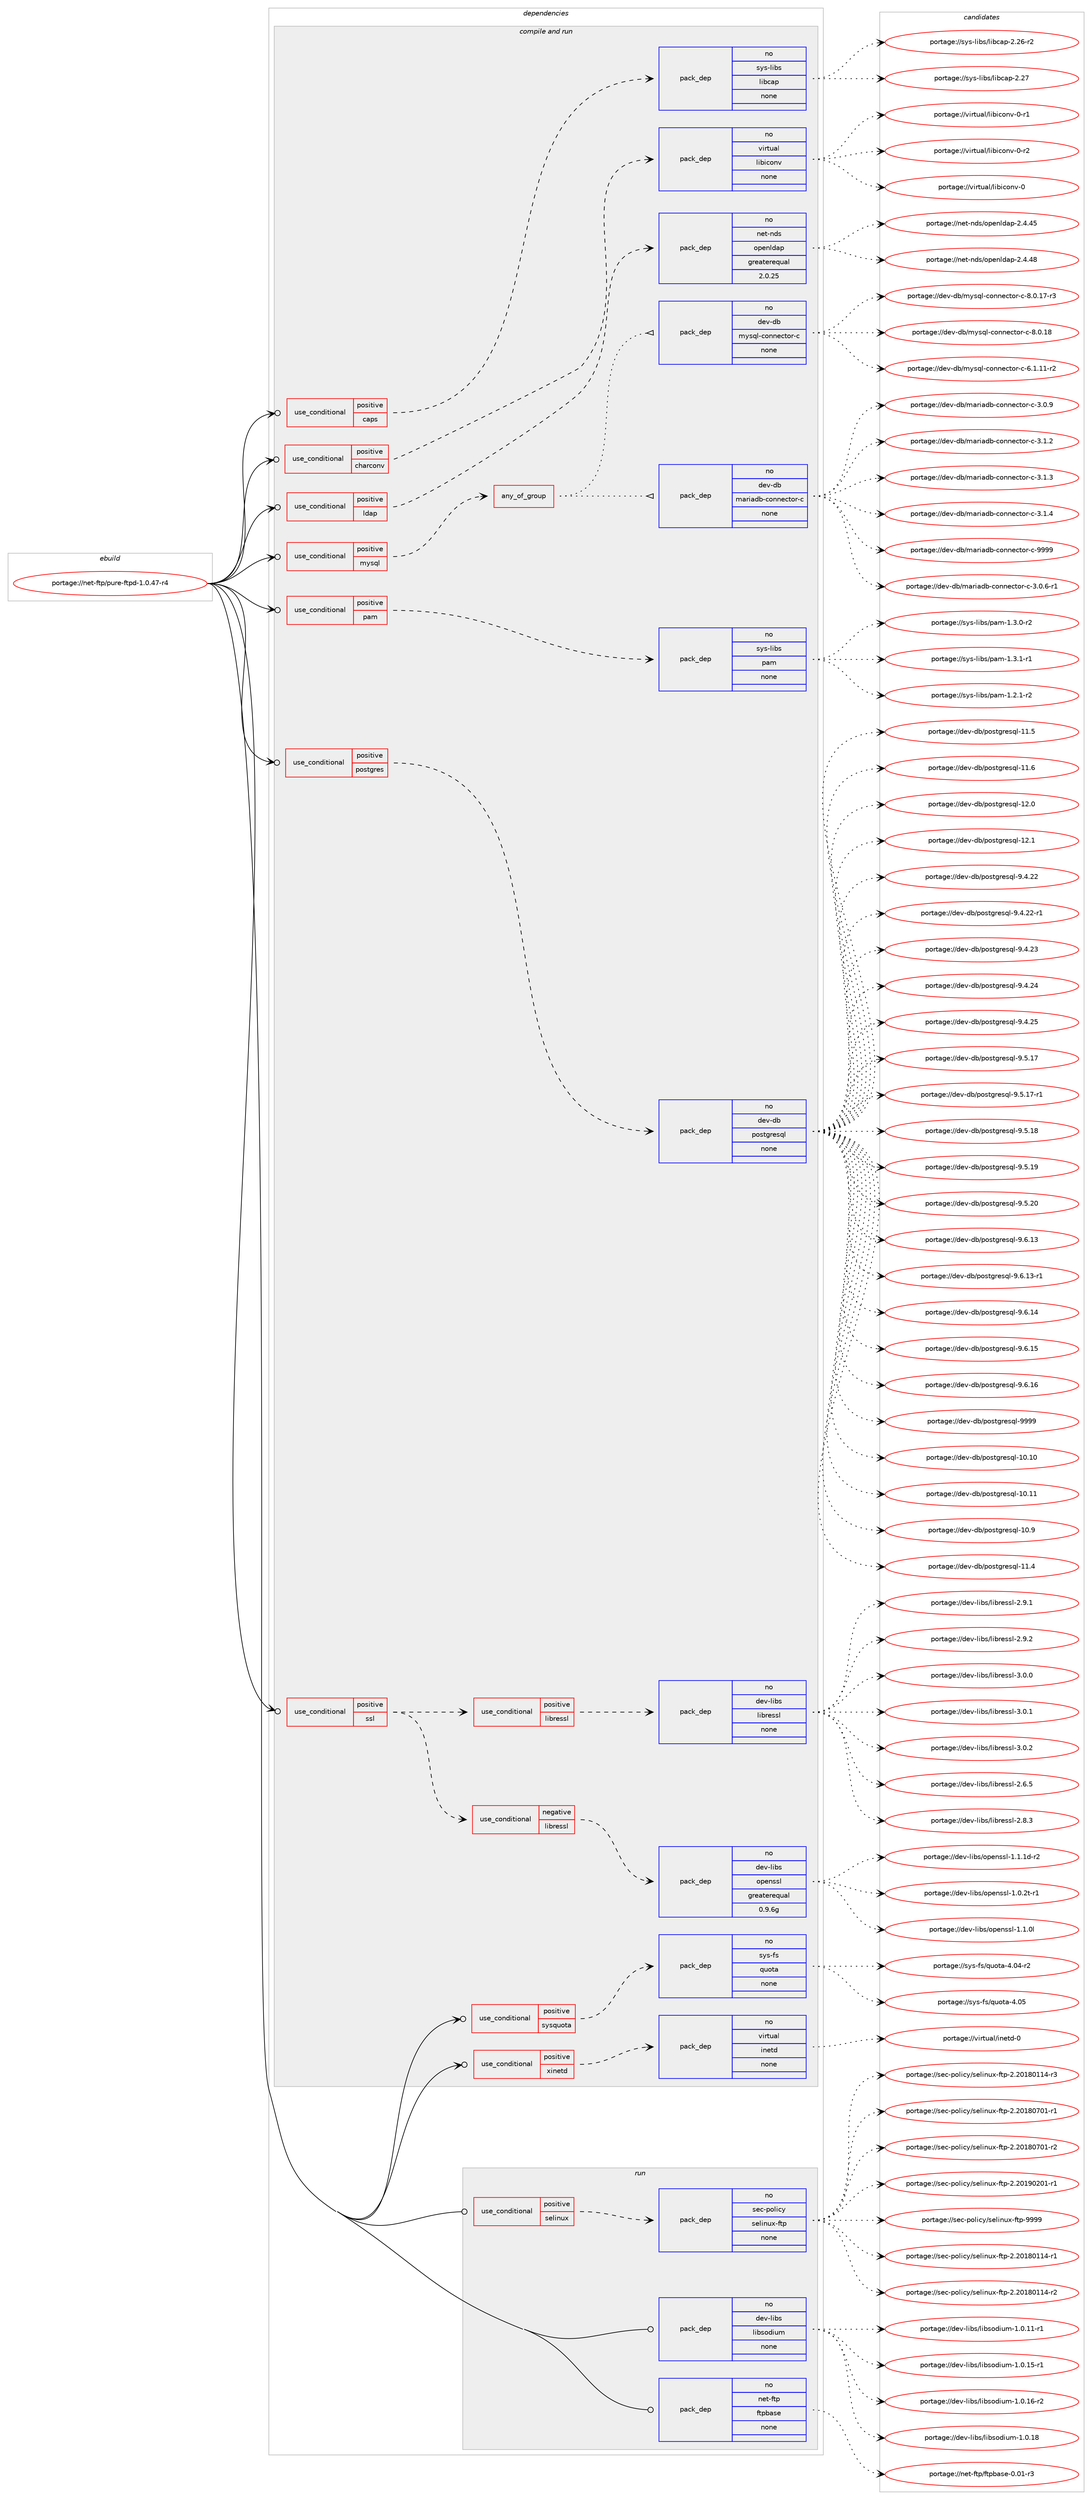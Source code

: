 digraph prolog {

# *************
# Graph options
# *************

newrank=true;
concentrate=true;
compound=true;
graph [rankdir=LR,fontname=Helvetica,fontsize=10,ranksep=1.5];#, ranksep=2.5, nodesep=0.2];
edge  [arrowhead=vee];
node  [fontname=Helvetica,fontsize=10];

# **********
# The ebuild
# **********

subgraph cluster_leftcol {
color=gray;
rank=same;
label=<<i>ebuild</i>>;
id [label="portage://net-ftp/pure-ftpd-1.0.47-r4", color=red, width=4, href="../net-ftp/pure-ftpd-1.0.47-r4.svg"];
}

# ****************
# The dependencies
# ****************

subgraph cluster_midcol {
color=gray;
label=<<i>dependencies</i>>;
subgraph cluster_compile {
fillcolor="#eeeeee";
style=filled;
label=<<i>compile</i>>;
}
subgraph cluster_compileandrun {
fillcolor="#eeeeee";
style=filled;
label=<<i>compile and run</i>>;
subgraph cond88692 {
dependency354654 [label=<<TABLE BORDER="0" CELLBORDER="1" CELLSPACING="0" CELLPADDING="4"><TR><TD ROWSPAN="3" CELLPADDING="10">use_conditional</TD></TR><TR><TD>positive</TD></TR><TR><TD>caps</TD></TR></TABLE>>, shape=none, color=red];
subgraph pack260092 {
dependency354655 [label=<<TABLE BORDER="0" CELLBORDER="1" CELLSPACING="0" CELLPADDING="4" WIDTH="220"><TR><TD ROWSPAN="6" CELLPADDING="30">pack_dep</TD></TR><TR><TD WIDTH="110">no</TD></TR><TR><TD>sys-libs</TD></TR><TR><TD>libcap</TD></TR><TR><TD>none</TD></TR><TR><TD></TD></TR></TABLE>>, shape=none, color=blue];
}
dependency354654:e -> dependency354655:w [weight=20,style="dashed",arrowhead="vee"];
}
id:e -> dependency354654:w [weight=20,style="solid",arrowhead="odotvee"];
subgraph cond88693 {
dependency354656 [label=<<TABLE BORDER="0" CELLBORDER="1" CELLSPACING="0" CELLPADDING="4"><TR><TD ROWSPAN="3" CELLPADDING="10">use_conditional</TD></TR><TR><TD>positive</TD></TR><TR><TD>charconv</TD></TR></TABLE>>, shape=none, color=red];
subgraph pack260093 {
dependency354657 [label=<<TABLE BORDER="0" CELLBORDER="1" CELLSPACING="0" CELLPADDING="4" WIDTH="220"><TR><TD ROWSPAN="6" CELLPADDING="30">pack_dep</TD></TR><TR><TD WIDTH="110">no</TD></TR><TR><TD>virtual</TD></TR><TR><TD>libiconv</TD></TR><TR><TD>none</TD></TR><TR><TD></TD></TR></TABLE>>, shape=none, color=blue];
}
dependency354656:e -> dependency354657:w [weight=20,style="dashed",arrowhead="vee"];
}
id:e -> dependency354656:w [weight=20,style="solid",arrowhead="odotvee"];
subgraph cond88694 {
dependency354658 [label=<<TABLE BORDER="0" CELLBORDER="1" CELLSPACING="0" CELLPADDING="4"><TR><TD ROWSPAN="3" CELLPADDING="10">use_conditional</TD></TR><TR><TD>positive</TD></TR><TR><TD>ldap</TD></TR></TABLE>>, shape=none, color=red];
subgraph pack260094 {
dependency354659 [label=<<TABLE BORDER="0" CELLBORDER="1" CELLSPACING="0" CELLPADDING="4" WIDTH="220"><TR><TD ROWSPAN="6" CELLPADDING="30">pack_dep</TD></TR><TR><TD WIDTH="110">no</TD></TR><TR><TD>net-nds</TD></TR><TR><TD>openldap</TD></TR><TR><TD>greaterequal</TD></TR><TR><TD>2.0.25</TD></TR></TABLE>>, shape=none, color=blue];
}
dependency354658:e -> dependency354659:w [weight=20,style="dashed",arrowhead="vee"];
}
id:e -> dependency354658:w [weight=20,style="solid",arrowhead="odotvee"];
subgraph cond88695 {
dependency354660 [label=<<TABLE BORDER="0" CELLBORDER="1" CELLSPACING="0" CELLPADDING="4"><TR><TD ROWSPAN="3" CELLPADDING="10">use_conditional</TD></TR><TR><TD>positive</TD></TR><TR><TD>mysql</TD></TR></TABLE>>, shape=none, color=red];
subgraph any5719 {
dependency354661 [label=<<TABLE BORDER="0" CELLBORDER="1" CELLSPACING="0" CELLPADDING="4"><TR><TD CELLPADDING="10">any_of_group</TD></TR></TABLE>>, shape=none, color=red];subgraph pack260095 {
dependency354662 [label=<<TABLE BORDER="0" CELLBORDER="1" CELLSPACING="0" CELLPADDING="4" WIDTH="220"><TR><TD ROWSPAN="6" CELLPADDING="30">pack_dep</TD></TR><TR><TD WIDTH="110">no</TD></TR><TR><TD>dev-db</TD></TR><TR><TD>mariadb-connector-c</TD></TR><TR><TD>none</TD></TR><TR><TD></TD></TR></TABLE>>, shape=none, color=blue];
}
dependency354661:e -> dependency354662:w [weight=20,style="dotted",arrowhead="oinv"];
subgraph pack260096 {
dependency354663 [label=<<TABLE BORDER="0" CELLBORDER="1" CELLSPACING="0" CELLPADDING="4" WIDTH="220"><TR><TD ROWSPAN="6" CELLPADDING="30">pack_dep</TD></TR><TR><TD WIDTH="110">no</TD></TR><TR><TD>dev-db</TD></TR><TR><TD>mysql-connector-c</TD></TR><TR><TD>none</TD></TR><TR><TD></TD></TR></TABLE>>, shape=none, color=blue];
}
dependency354661:e -> dependency354663:w [weight=20,style="dotted",arrowhead="oinv"];
}
dependency354660:e -> dependency354661:w [weight=20,style="dashed",arrowhead="vee"];
}
id:e -> dependency354660:w [weight=20,style="solid",arrowhead="odotvee"];
subgraph cond88696 {
dependency354664 [label=<<TABLE BORDER="0" CELLBORDER="1" CELLSPACING="0" CELLPADDING="4"><TR><TD ROWSPAN="3" CELLPADDING="10">use_conditional</TD></TR><TR><TD>positive</TD></TR><TR><TD>pam</TD></TR></TABLE>>, shape=none, color=red];
subgraph pack260097 {
dependency354665 [label=<<TABLE BORDER="0" CELLBORDER="1" CELLSPACING="0" CELLPADDING="4" WIDTH="220"><TR><TD ROWSPAN="6" CELLPADDING="30">pack_dep</TD></TR><TR><TD WIDTH="110">no</TD></TR><TR><TD>sys-libs</TD></TR><TR><TD>pam</TD></TR><TR><TD>none</TD></TR><TR><TD></TD></TR></TABLE>>, shape=none, color=blue];
}
dependency354664:e -> dependency354665:w [weight=20,style="dashed",arrowhead="vee"];
}
id:e -> dependency354664:w [weight=20,style="solid",arrowhead="odotvee"];
subgraph cond88697 {
dependency354666 [label=<<TABLE BORDER="0" CELLBORDER="1" CELLSPACING="0" CELLPADDING="4"><TR><TD ROWSPAN="3" CELLPADDING="10">use_conditional</TD></TR><TR><TD>positive</TD></TR><TR><TD>postgres</TD></TR></TABLE>>, shape=none, color=red];
subgraph pack260098 {
dependency354667 [label=<<TABLE BORDER="0" CELLBORDER="1" CELLSPACING="0" CELLPADDING="4" WIDTH="220"><TR><TD ROWSPAN="6" CELLPADDING="30">pack_dep</TD></TR><TR><TD WIDTH="110">no</TD></TR><TR><TD>dev-db</TD></TR><TR><TD>postgresql</TD></TR><TR><TD>none</TD></TR><TR><TD></TD></TR></TABLE>>, shape=none, color=blue];
}
dependency354666:e -> dependency354667:w [weight=20,style="dashed",arrowhead="vee"];
}
id:e -> dependency354666:w [weight=20,style="solid",arrowhead="odotvee"];
subgraph cond88698 {
dependency354668 [label=<<TABLE BORDER="0" CELLBORDER="1" CELLSPACING="0" CELLPADDING="4"><TR><TD ROWSPAN="3" CELLPADDING="10">use_conditional</TD></TR><TR><TD>positive</TD></TR><TR><TD>ssl</TD></TR></TABLE>>, shape=none, color=red];
subgraph cond88699 {
dependency354669 [label=<<TABLE BORDER="0" CELLBORDER="1" CELLSPACING="0" CELLPADDING="4"><TR><TD ROWSPAN="3" CELLPADDING="10">use_conditional</TD></TR><TR><TD>negative</TD></TR><TR><TD>libressl</TD></TR></TABLE>>, shape=none, color=red];
subgraph pack260099 {
dependency354670 [label=<<TABLE BORDER="0" CELLBORDER="1" CELLSPACING="0" CELLPADDING="4" WIDTH="220"><TR><TD ROWSPAN="6" CELLPADDING="30">pack_dep</TD></TR><TR><TD WIDTH="110">no</TD></TR><TR><TD>dev-libs</TD></TR><TR><TD>openssl</TD></TR><TR><TD>greaterequal</TD></TR><TR><TD>0.9.6g</TD></TR></TABLE>>, shape=none, color=blue];
}
dependency354669:e -> dependency354670:w [weight=20,style="dashed",arrowhead="vee"];
}
dependency354668:e -> dependency354669:w [weight=20,style="dashed",arrowhead="vee"];
subgraph cond88700 {
dependency354671 [label=<<TABLE BORDER="0" CELLBORDER="1" CELLSPACING="0" CELLPADDING="4"><TR><TD ROWSPAN="3" CELLPADDING="10">use_conditional</TD></TR><TR><TD>positive</TD></TR><TR><TD>libressl</TD></TR></TABLE>>, shape=none, color=red];
subgraph pack260100 {
dependency354672 [label=<<TABLE BORDER="0" CELLBORDER="1" CELLSPACING="0" CELLPADDING="4" WIDTH="220"><TR><TD ROWSPAN="6" CELLPADDING="30">pack_dep</TD></TR><TR><TD WIDTH="110">no</TD></TR><TR><TD>dev-libs</TD></TR><TR><TD>libressl</TD></TR><TR><TD>none</TD></TR><TR><TD></TD></TR></TABLE>>, shape=none, color=blue];
}
dependency354671:e -> dependency354672:w [weight=20,style="dashed",arrowhead="vee"];
}
dependency354668:e -> dependency354671:w [weight=20,style="dashed",arrowhead="vee"];
}
id:e -> dependency354668:w [weight=20,style="solid",arrowhead="odotvee"];
subgraph cond88701 {
dependency354673 [label=<<TABLE BORDER="0" CELLBORDER="1" CELLSPACING="0" CELLPADDING="4"><TR><TD ROWSPAN="3" CELLPADDING="10">use_conditional</TD></TR><TR><TD>positive</TD></TR><TR><TD>sysquota</TD></TR></TABLE>>, shape=none, color=red];
subgraph pack260101 {
dependency354674 [label=<<TABLE BORDER="0" CELLBORDER="1" CELLSPACING="0" CELLPADDING="4" WIDTH="220"><TR><TD ROWSPAN="6" CELLPADDING="30">pack_dep</TD></TR><TR><TD WIDTH="110">no</TD></TR><TR><TD>sys-fs</TD></TR><TR><TD>quota</TD></TR><TR><TD>none</TD></TR><TR><TD></TD></TR></TABLE>>, shape=none, color=blue];
}
dependency354673:e -> dependency354674:w [weight=20,style="dashed",arrowhead="vee"];
}
id:e -> dependency354673:w [weight=20,style="solid",arrowhead="odotvee"];
subgraph cond88702 {
dependency354675 [label=<<TABLE BORDER="0" CELLBORDER="1" CELLSPACING="0" CELLPADDING="4"><TR><TD ROWSPAN="3" CELLPADDING="10">use_conditional</TD></TR><TR><TD>positive</TD></TR><TR><TD>xinetd</TD></TR></TABLE>>, shape=none, color=red];
subgraph pack260102 {
dependency354676 [label=<<TABLE BORDER="0" CELLBORDER="1" CELLSPACING="0" CELLPADDING="4" WIDTH="220"><TR><TD ROWSPAN="6" CELLPADDING="30">pack_dep</TD></TR><TR><TD WIDTH="110">no</TD></TR><TR><TD>virtual</TD></TR><TR><TD>inetd</TD></TR><TR><TD>none</TD></TR><TR><TD></TD></TR></TABLE>>, shape=none, color=blue];
}
dependency354675:e -> dependency354676:w [weight=20,style="dashed",arrowhead="vee"];
}
id:e -> dependency354675:w [weight=20,style="solid",arrowhead="odotvee"];
}
subgraph cluster_run {
fillcolor="#eeeeee";
style=filled;
label=<<i>run</i>>;
subgraph cond88703 {
dependency354677 [label=<<TABLE BORDER="0" CELLBORDER="1" CELLSPACING="0" CELLPADDING="4"><TR><TD ROWSPAN="3" CELLPADDING="10">use_conditional</TD></TR><TR><TD>positive</TD></TR><TR><TD>selinux</TD></TR></TABLE>>, shape=none, color=red];
subgraph pack260103 {
dependency354678 [label=<<TABLE BORDER="0" CELLBORDER="1" CELLSPACING="0" CELLPADDING="4" WIDTH="220"><TR><TD ROWSPAN="6" CELLPADDING="30">pack_dep</TD></TR><TR><TD WIDTH="110">no</TD></TR><TR><TD>sec-policy</TD></TR><TR><TD>selinux-ftp</TD></TR><TR><TD>none</TD></TR><TR><TD></TD></TR></TABLE>>, shape=none, color=blue];
}
dependency354677:e -> dependency354678:w [weight=20,style="dashed",arrowhead="vee"];
}
id:e -> dependency354677:w [weight=20,style="solid",arrowhead="odot"];
subgraph pack260104 {
dependency354679 [label=<<TABLE BORDER="0" CELLBORDER="1" CELLSPACING="0" CELLPADDING="4" WIDTH="220"><TR><TD ROWSPAN="6" CELLPADDING="30">pack_dep</TD></TR><TR><TD WIDTH="110">no</TD></TR><TR><TD>dev-libs</TD></TR><TR><TD>libsodium</TD></TR><TR><TD>none</TD></TR><TR><TD></TD></TR></TABLE>>, shape=none, color=blue];
}
id:e -> dependency354679:w [weight=20,style="solid",arrowhead="odot"];
subgraph pack260105 {
dependency354680 [label=<<TABLE BORDER="0" CELLBORDER="1" CELLSPACING="0" CELLPADDING="4" WIDTH="220"><TR><TD ROWSPAN="6" CELLPADDING="30">pack_dep</TD></TR><TR><TD WIDTH="110">no</TD></TR><TR><TD>net-ftp</TD></TR><TR><TD>ftpbase</TD></TR><TR><TD>none</TD></TR><TR><TD></TD></TR></TABLE>>, shape=none, color=blue];
}
id:e -> dependency354680:w [weight=20,style="solid",arrowhead="odot"];
}
}

# **************
# The candidates
# **************

subgraph cluster_choices {
rank=same;
color=gray;
label=<<i>candidates</i>>;

subgraph choice260092 {
color=black;
nodesep=1;
choiceportage11512111545108105981154710810598999711245504650544511450 [label="portage://sys-libs/libcap-2.26-r2", color=red, width=4,href="../sys-libs/libcap-2.26-r2.svg"];
choiceportage1151211154510810598115471081059899971124550465055 [label="portage://sys-libs/libcap-2.27", color=red, width=4,href="../sys-libs/libcap-2.27.svg"];
dependency354655:e -> choiceportage11512111545108105981154710810598999711245504650544511450:w [style=dotted,weight="100"];
dependency354655:e -> choiceportage1151211154510810598115471081059899971124550465055:w [style=dotted,weight="100"];
}
subgraph choice260093 {
color=black;
nodesep=1;
choiceportage118105114116117971084710810598105991111101184548 [label="portage://virtual/libiconv-0", color=red, width=4,href="../virtual/libiconv-0.svg"];
choiceportage1181051141161179710847108105981059911111011845484511449 [label="portage://virtual/libiconv-0-r1", color=red, width=4,href="../virtual/libiconv-0-r1.svg"];
choiceportage1181051141161179710847108105981059911111011845484511450 [label="portage://virtual/libiconv-0-r2", color=red, width=4,href="../virtual/libiconv-0-r2.svg"];
dependency354657:e -> choiceportage118105114116117971084710810598105991111101184548:w [style=dotted,weight="100"];
dependency354657:e -> choiceportage1181051141161179710847108105981059911111011845484511449:w [style=dotted,weight="100"];
dependency354657:e -> choiceportage1181051141161179710847108105981059911111011845484511450:w [style=dotted,weight="100"];
}
subgraph choice260094 {
color=black;
nodesep=1;
choiceportage11010111645110100115471111121011101081009711245504652465253 [label="portage://net-nds/openldap-2.4.45", color=red, width=4,href="../net-nds/openldap-2.4.45.svg"];
choiceportage11010111645110100115471111121011101081009711245504652465256 [label="portage://net-nds/openldap-2.4.48", color=red, width=4,href="../net-nds/openldap-2.4.48.svg"];
dependency354659:e -> choiceportage11010111645110100115471111121011101081009711245504652465253:w [style=dotted,weight="100"];
dependency354659:e -> choiceportage11010111645110100115471111121011101081009711245504652465256:w [style=dotted,weight="100"];
}
subgraph choice260095 {
color=black;
nodesep=1;
choiceportage10010111845100984710997114105971009845991111101101019911611111445994551464846544511449 [label="portage://dev-db/mariadb-connector-c-3.0.6-r1", color=red, width=4,href="../dev-db/mariadb-connector-c-3.0.6-r1.svg"];
choiceportage1001011184510098471099711410597100984599111110110101991161111144599455146484657 [label="portage://dev-db/mariadb-connector-c-3.0.9", color=red, width=4,href="../dev-db/mariadb-connector-c-3.0.9.svg"];
choiceportage1001011184510098471099711410597100984599111110110101991161111144599455146494650 [label="portage://dev-db/mariadb-connector-c-3.1.2", color=red, width=4,href="../dev-db/mariadb-connector-c-3.1.2.svg"];
choiceportage1001011184510098471099711410597100984599111110110101991161111144599455146494651 [label="portage://dev-db/mariadb-connector-c-3.1.3", color=red, width=4,href="../dev-db/mariadb-connector-c-3.1.3.svg"];
choiceportage1001011184510098471099711410597100984599111110110101991161111144599455146494652 [label="portage://dev-db/mariadb-connector-c-3.1.4", color=red, width=4,href="../dev-db/mariadb-connector-c-3.1.4.svg"];
choiceportage10010111845100984710997114105971009845991111101101019911611111445994557575757 [label="portage://dev-db/mariadb-connector-c-9999", color=red, width=4,href="../dev-db/mariadb-connector-c-9999.svg"];
dependency354662:e -> choiceportage10010111845100984710997114105971009845991111101101019911611111445994551464846544511449:w [style=dotted,weight="100"];
dependency354662:e -> choiceportage1001011184510098471099711410597100984599111110110101991161111144599455146484657:w [style=dotted,weight="100"];
dependency354662:e -> choiceportage1001011184510098471099711410597100984599111110110101991161111144599455146494650:w [style=dotted,weight="100"];
dependency354662:e -> choiceportage1001011184510098471099711410597100984599111110110101991161111144599455146494651:w [style=dotted,weight="100"];
dependency354662:e -> choiceportage1001011184510098471099711410597100984599111110110101991161111144599455146494652:w [style=dotted,weight="100"];
dependency354662:e -> choiceportage10010111845100984710997114105971009845991111101101019911611111445994557575757:w [style=dotted,weight="100"];
}
subgraph choice260096 {
color=black;
nodesep=1;
choiceportage1001011184510098471091211151131084599111110110101991161111144599455446494649494511450 [label="portage://dev-db/mysql-connector-c-6.1.11-r2", color=red, width=4,href="../dev-db/mysql-connector-c-6.1.11-r2.svg"];
choiceportage1001011184510098471091211151131084599111110110101991161111144599455646484649554511451 [label="portage://dev-db/mysql-connector-c-8.0.17-r3", color=red, width=4,href="../dev-db/mysql-connector-c-8.0.17-r3.svg"];
choiceportage100101118451009847109121115113108459911111011010199116111114459945564648464956 [label="portage://dev-db/mysql-connector-c-8.0.18", color=red, width=4,href="../dev-db/mysql-connector-c-8.0.18.svg"];
dependency354663:e -> choiceportage1001011184510098471091211151131084599111110110101991161111144599455446494649494511450:w [style=dotted,weight="100"];
dependency354663:e -> choiceportage1001011184510098471091211151131084599111110110101991161111144599455646484649554511451:w [style=dotted,weight="100"];
dependency354663:e -> choiceportage100101118451009847109121115113108459911111011010199116111114459945564648464956:w [style=dotted,weight="100"];
}
subgraph choice260097 {
color=black;
nodesep=1;
choiceportage115121115451081059811547112971094549465046494511450 [label="portage://sys-libs/pam-1.2.1-r2", color=red, width=4,href="../sys-libs/pam-1.2.1-r2.svg"];
choiceportage115121115451081059811547112971094549465146484511450 [label="portage://sys-libs/pam-1.3.0-r2", color=red, width=4,href="../sys-libs/pam-1.3.0-r2.svg"];
choiceportage115121115451081059811547112971094549465146494511449 [label="portage://sys-libs/pam-1.3.1-r1", color=red, width=4,href="../sys-libs/pam-1.3.1-r1.svg"];
dependency354665:e -> choiceportage115121115451081059811547112971094549465046494511450:w [style=dotted,weight="100"];
dependency354665:e -> choiceportage115121115451081059811547112971094549465146484511450:w [style=dotted,weight="100"];
dependency354665:e -> choiceportage115121115451081059811547112971094549465146494511449:w [style=dotted,weight="100"];
}
subgraph choice260098 {
color=black;
nodesep=1;
choiceportage100101118451009847112111115116103114101115113108454948464948 [label="portage://dev-db/postgresql-10.10", color=red, width=4,href="../dev-db/postgresql-10.10.svg"];
choiceportage100101118451009847112111115116103114101115113108454948464949 [label="portage://dev-db/postgresql-10.11", color=red, width=4,href="../dev-db/postgresql-10.11.svg"];
choiceportage1001011184510098471121111151161031141011151131084549484657 [label="portage://dev-db/postgresql-10.9", color=red, width=4,href="../dev-db/postgresql-10.9.svg"];
choiceportage1001011184510098471121111151161031141011151131084549494652 [label="portage://dev-db/postgresql-11.4", color=red, width=4,href="../dev-db/postgresql-11.4.svg"];
choiceportage1001011184510098471121111151161031141011151131084549494653 [label="portage://dev-db/postgresql-11.5", color=red, width=4,href="../dev-db/postgresql-11.5.svg"];
choiceportage1001011184510098471121111151161031141011151131084549494654 [label="portage://dev-db/postgresql-11.6", color=red, width=4,href="../dev-db/postgresql-11.6.svg"];
choiceportage1001011184510098471121111151161031141011151131084549504648 [label="portage://dev-db/postgresql-12.0", color=red, width=4,href="../dev-db/postgresql-12.0.svg"];
choiceportage1001011184510098471121111151161031141011151131084549504649 [label="portage://dev-db/postgresql-12.1", color=red, width=4,href="../dev-db/postgresql-12.1.svg"];
choiceportage10010111845100984711211111511610311410111511310845574652465050 [label="portage://dev-db/postgresql-9.4.22", color=red, width=4,href="../dev-db/postgresql-9.4.22.svg"];
choiceportage100101118451009847112111115116103114101115113108455746524650504511449 [label="portage://dev-db/postgresql-9.4.22-r1", color=red, width=4,href="../dev-db/postgresql-9.4.22-r1.svg"];
choiceportage10010111845100984711211111511610311410111511310845574652465051 [label="portage://dev-db/postgresql-9.4.23", color=red, width=4,href="../dev-db/postgresql-9.4.23.svg"];
choiceportage10010111845100984711211111511610311410111511310845574652465052 [label="portage://dev-db/postgresql-9.4.24", color=red, width=4,href="../dev-db/postgresql-9.4.24.svg"];
choiceportage10010111845100984711211111511610311410111511310845574652465053 [label="portage://dev-db/postgresql-9.4.25", color=red, width=4,href="../dev-db/postgresql-9.4.25.svg"];
choiceportage10010111845100984711211111511610311410111511310845574653464955 [label="portage://dev-db/postgresql-9.5.17", color=red, width=4,href="../dev-db/postgresql-9.5.17.svg"];
choiceportage100101118451009847112111115116103114101115113108455746534649554511449 [label="portage://dev-db/postgresql-9.5.17-r1", color=red, width=4,href="../dev-db/postgresql-9.5.17-r1.svg"];
choiceportage10010111845100984711211111511610311410111511310845574653464956 [label="portage://dev-db/postgresql-9.5.18", color=red, width=4,href="../dev-db/postgresql-9.5.18.svg"];
choiceportage10010111845100984711211111511610311410111511310845574653464957 [label="portage://dev-db/postgresql-9.5.19", color=red, width=4,href="../dev-db/postgresql-9.5.19.svg"];
choiceportage10010111845100984711211111511610311410111511310845574653465048 [label="portage://dev-db/postgresql-9.5.20", color=red, width=4,href="../dev-db/postgresql-9.5.20.svg"];
choiceportage10010111845100984711211111511610311410111511310845574654464951 [label="portage://dev-db/postgresql-9.6.13", color=red, width=4,href="../dev-db/postgresql-9.6.13.svg"];
choiceportage100101118451009847112111115116103114101115113108455746544649514511449 [label="portage://dev-db/postgresql-9.6.13-r1", color=red, width=4,href="../dev-db/postgresql-9.6.13-r1.svg"];
choiceportage10010111845100984711211111511610311410111511310845574654464952 [label="portage://dev-db/postgresql-9.6.14", color=red, width=4,href="../dev-db/postgresql-9.6.14.svg"];
choiceportage10010111845100984711211111511610311410111511310845574654464953 [label="portage://dev-db/postgresql-9.6.15", color=red, width=4,href="../dev-db/postgresql-9.6.15.svg"];
choiceportage10010111845100984711211111511610311410111511310845574654464954 [label="portage://dev-db/postgresql-9.6.16", color=red, width=4,href="../dev-db/postgresql-9.6.16.svg"];
choiceportage1001011184510098471121111151161031141011151131084557575757 [label="portage://dev-db/postgresql-9999", color=red, width=4,href="../dev-db/postgresql-9999.svg"];
dependency354667:e -> choiceportage100101118451009847112111115116103114101115113108454948464948:w [style=dotted,weight="100"];
dependency354667:e -> choiceportage100101118451009847112111115116103114101115113108454948464949:w [style=dotted,weight="100"];
dependency354667:e -> choiceportage1001011184510098471121111151161031141011151131084549484657:w [style=dotted,weight="100"];
dependency354667:e -> choiceportage1001011184510098471121111151161031141011151131084549494652:w [style=dotted,weight="100"];
dependency354667:e -> choiceportage1001011184510098471121111151161031141011151131084549494653:w [style=dotted,weight="100"];
dependency354667:e -> choiceportage1001011184510098471121111151161031141011151131084549494654:w [style=dotted,weight="100"];
dependency354667:e -> choiceportage1001011184510098471121111151161031141011151131084549504648:w [style=dotted,weight="100"];
dependency354667:e -> choiceportage1001011184510098471121111151161031141011151131084549504649:w [style=dotted,weight="100"];
dependency354667:e -> choiceportage10010111845100984711211111511610311410111511310845574652465050:w [style=dotted,weight="100"];
dependency354667:e -> choiceportage100101118451009847112111115116103114101115113108455746524650504511449:w [style=dotted,weight="100"];
dependency354667:e -> choiceportage10010111845100984711211111511610311410111511310845574652465051:w [style=dotted,weight="100"];
dependency354667:e -> choiceportage10010111845100984711211111511610311410111511310845574652465052:w [style=dotted,weight="100"];
dependency354667:e -> choiceportage10010111845100984711211111511610311410111511310845574652465053:w [style=dotted,weight="100"];
dependency354667:e -> choiceportage10010111845100984711211111511610311410111511310845574653464955:w [style=dotted,weight="100"];
dependency354667:e -> choiceportage100101118451009847112111115116103114101115113108455746534649554511449:w [style=dotted,weight="100"];
dependency354667:e -> choiceportage10010111845100984711211111511610311410111511310845574653464956:w [style=dotted,weight="100"];
dependency354667:e -> choiceportage10010111845100984711211111511610311410111511310845574653464957:w [style=dotted,weight="100"];
dependency354667:e -> choiceportage10010111845100984711211111511610311410111511310845574653465048:w [style=dotted,weight="100"];
dependency354667:e -> choiceportage10010111845100984711211111511610311410111511310845574654464951:w [style=dotted,weight="100"];
dependency354667:e -> choiceportage100101118451009847112111115116103114101115113108455746544649514511449:w [style=dotted,weight="100"];
dependency354667:e -> choiceportage10010111845100984711211111511610311410111511310845574654464952:w [style=dotted,weight="100"];
dependency354667:e -> choiceportage10010111845100984711211111511610311410111511310845574654464953:w [style=dotted,weight="100"];
dependency354667:e -> choiceportage10010111845100984711211111511610311410111511310845574654464954:w [style=dotted,weight="100"];
dependency354667:e -> choiceportage1001011184510098471121111151161031141011151131084557575757:w [style=dotted,weight="100"];
}
subgraph choice260099 {
color=black;
nodesep=1;
choiceportage1001011184510810598115471111121011101151151084549464846501164511449 [label="portage://dev-libs/openssl-1.0.2t-r1", color=red, width=4,href="../dev-libs/openssl-1.0.2t-r1.svg"];
choiceportage100101118451081059811547111112101110115115108454946494648108 [label="portage://dev-libs/openssl-1.1.0l", color=red, width=4,href="../dev-libs/openssl-1.1.0l.svg"];
choiceportage1001011184510810598115471111121011101151151084549464946491004511450 [label="portage://dev-libs/openssl-1.1.1d-r2", color=red, width=4,href="../dev-libs/openssl-1.1.1d-r2.svg"];
dependency354670:e -> choiceportage1001011184510810598115471111121011101151151084549464846501164511449:w [style=dotted,weight="100"];
dependency354670:e -> choiceportage100101118451081059811547111112101110115115108454946494648108:w [style=dotted,weight="100"];
dependency354670:e -> choiceportage1001011184510810598115471111121011101151151084549464946491004511450:w [style=dotted,weight="100"];
}
subgraph choice260100 {
color=black;
nodesep=1;
choiceportage10010111845108105981154710810598114101115115108455046544653 [label="portage://dev-libs/libressl-2.6.5", color=red, width=4,href="../dev-libs/libressl-2.6.5.svg"];
choiceportage10010111845108105981154710810598114101115115108455046564651 [label="portage://dev-libs/libressl-2.8.3", color=red, width=4,href="../dev-libs/libressl-2.8.3.svg"];
choiceportage10010111845108105981154710810598114101115115108455046574649 [label="portage://dev-libs/libressl-2.9.1", color=red, width=4,href="../dev-libs/libressl-2.9.1.svg"];
choiceportage10010111845108105981154710810598114101115115108455046574650 [label="portage://dev-libs/libressl-2.9.2", color=red, width=4,href="../dev-libs/libressl-2.9.2.svg"];
choiceportage10010111845108105981154710810598114101115115108455146484648 [label="portage://dev-libs/libressl-3.0.0", color=red, width=4,href="../dev-libs/libressl-3.0.0.svg"];
choiceportage10010111845108105981154710810598114101115115108455146484649 [label="portage://dev-libs/libressl-3.0.1", color=red, width=4,href="../dev-libs/libressl-3.0.1.svg"];
choiceportage10010111845108105981154710810598114101115115108455146484650 [label="portage://dev-libs/libressl-3.0.2", color=red, width=4,href="../dev-libs/libressl-3.0.2.svg"];
dependency354672:e -> choiceportage10010111845108105981154710810598114101115115108455046544653:w [style=dotted,weight="100"];
dependency354672:e -> choiceportage10010111845108105981154710810598114101115115108455046564651:w [style=dotted,weight="100"];
dependency354672:e -> choiceportage10010111845108105981154710810598114101115115108455046574649:w [style=dotted,weight="100"];
dependency354672:e -> choiceportage10010111845108105981154710810598114101115115108455046574650:w [style=dotted,weight="100"];
dependency354672:e -> choiceportage10010111845108105981154710810598114101115115108455146484648:w [style=dotted,weight="100"];
dependency354672:e -> choiceportage10010111845108105981154710810598114101115115108455146484649:w [style=dotted,weight="100"];
dependency354672:e -> choiceportage10010111845108105981154710810598114101115115108455146484650:w [style=dotted,weight="100"];
}
subgraph choice260101 {
color=black;
nodesep=1;
choiceportage11512111545102115471131171111169745524648524511450 [label="portage://sys-fs/quota-4.04-r2", color=red, width=4,href="../sys-fs/quota-4.04-r2.svg"];
choiceportage1151211154510211547113117111116974552464853 [label="portage://sys-fs/quota-4.05", color=red, width=4,href="../sys-fs/quota-4.05.svg"];
dependency354674:e -> choiceportage11512111545102115471131171111169745524648524511450:w [style=dotted,weight="100"];
dependency354674:e -> choiceportage1151211154510211547113117111116974552464853:w [style=dotted,weight="100"];
}
subgraph choice260102 {
color=black;
nodesep=1;
choiceportage11810511411611797108471051101011161004548 [label="portage://virtual/inetd-0", color=red, width=4,href="../virtual/inetd-0.svg"];
dependency354676:e -> choiceportage11810511411611797108471051101011161004548:w [style=dotted,weight="100"];
}
subgraph choice260103 {
color=black;
nodesep=1;
choiceportage115101994511211110810599121471151011081051101171204510211611245504650484956484949524511449 [label="portage://sec-policy/selinux-ftp-2.20180114-r1", color=red, width=4,href="../sec-policy/selinux-ftp-2.20180114-r1.svg"];
choiceportage115101994511211110810599121471151011081051101171204510211611245504650484956484949524511450 [label="portage://sec-policy/selinux-ftp-2.20180114-r2", color=red, width=4,href="../sec-policy/selinux-ftp-2.20180114-r2.svg"];
choiceportage115101994511211110810599121471151011081051101171204510211611245504650484956484949524511451 [label="portage://sec-policy/selinux-ftp-2.20180114-r3", color=red, width=4,href="../sec-policy/selinux-ftp-2.20180114-r3.svg"];
choiceportage115101994511211110810599121471151011081051101171204510211611245504650484956485548494511449 [label="portage://sec-policy/selinux-ftp-2.20180701-r1", color=red, width=4,href="../sec-policy/selinux-ftp-2.20180701-r1.svg"];
choiceportage115101994511211110810599121471151011081051101171204510211611245504650484956485548494511450 [label="portage://sec-policy/selinux-ftp-2.20180701-r2", color=red, width=4,href="../sec-policy/selinux-ftp-2.20180701-r2.svg"];
choiceportage115101994511211110810599121471151011081051101171204510211611245504650484957485048494511449 [label="portage://sec-policy/selinux-ftp-2.20190201-r1", color=red, width=4,href="../sec-policy/selinux-ftp-2.20190201-r1.svg"];
choiceportage11510199451121111081059912147115101108105110117120451021161124557575757 [label="portage://sec-policy/selinux-ftp-9999", color=red, width=4,href="../sec-policy/selinux-ftp-9999.svg"];
dependency354678:e -> choiceportage115101994511211110810599121471151011081051101171204510211611245504650484956484949524511449:w [style=dotted,weight="100"];
dependency354678:e -> choiceportage115101994511211110810599121471151011081051101171204510211611245504650484956484949524511450:w [style=dotted,weight="100"];
dependency354678:e -> choiceportage115101994511211110810599121471151011081051101171204510211611245504650484956484949524511451:w [style=dotted,weight="100"];
dependency354678:e -> choiceportage115101994511211110810599121471151011081051101171204510211611245504650484956485548494511449:w [style=dotted,weight="100"];
dependency354678:e -> choiceportage115101994511211110810599121471151011081051101171204510211611245504650484956485548494511450:w [style=dotted,weight="100"];
dependency354678:e -> choiceportage115101994511211110810599121471151011081051101171204510211611245504650484957485048494511449:w [style=dotted,weight="100"];
dependency354678:e -> choiceportage11510199451121111081059912147115101108105110117120451021161124557575757:w [style=dotted,weight="100"];
}
subgraph choice260104 {
color=black;
nodesep=1;
choiceportage10010111845108105981154710810598115111100105117109454946484649494511449 [label="portage://dev-libs/libsodium-1.0.11-r1", color=red, width=4,href="../dev-libs/libsodium-1.0.11-r1.svg"];
choiceportage10010111845108105981154710810598115111100105117109454946484649534511449 [label="portage://dev-libs/libsodium-1.0.15-r1", color=red, width=4,href="../dev-libs/libsodium-1.0.15-r1.svg"];
choiceportage10010111845108105981154710810598115111100105117109454946484649544511450 [label="portage://dev-libs/libsodium-1.0.16-r2", color=red, width=4,href="../dev-libs/libsodium-1.0.16-r2.svg"];
choiceportage1001011184510810598115471081059811511110010511710945494648464956 [label="portage://dev-libs/libsodium-1.0.18", color=red, width=4,href="../dev-libs/libsodium-1.0.18.svg"];
dependency354679:e -> choiceportage10010111845108105981154710810598115111100105117109454946484649494511449:w [style=dotted,weight="100"];
dependency354679:e -> choiceportage10010111845108105981154710810598115111100105117109454946484649534511449:w [style=dotted,weight="100"];
dependency354679:e -> choiceportage10010111845108105981154710810598115111100105117109454946484649544511450:w [style=dotted,weight="100"];
dependency354679:e -> choiceportage1001011184510810598115471081059811511110010511710945494648464956:w [style=dotted,weight="100"];
}
subgraph choice260105 {
color=black;
nodesep=1;
choiceportage1101011164510211611247102116112989711510145484648494511451 [label="portage://net-ftp/ftpbase-0.01-r3", color=red, width=4,href="../net-ftp/ftpbase-0.01-r3.svg"];
dependency354680:e -> choiceportage1101011164510211611247102116112989711510145484648494511451:w [style=dotted,weight="100"];
}
}

}

